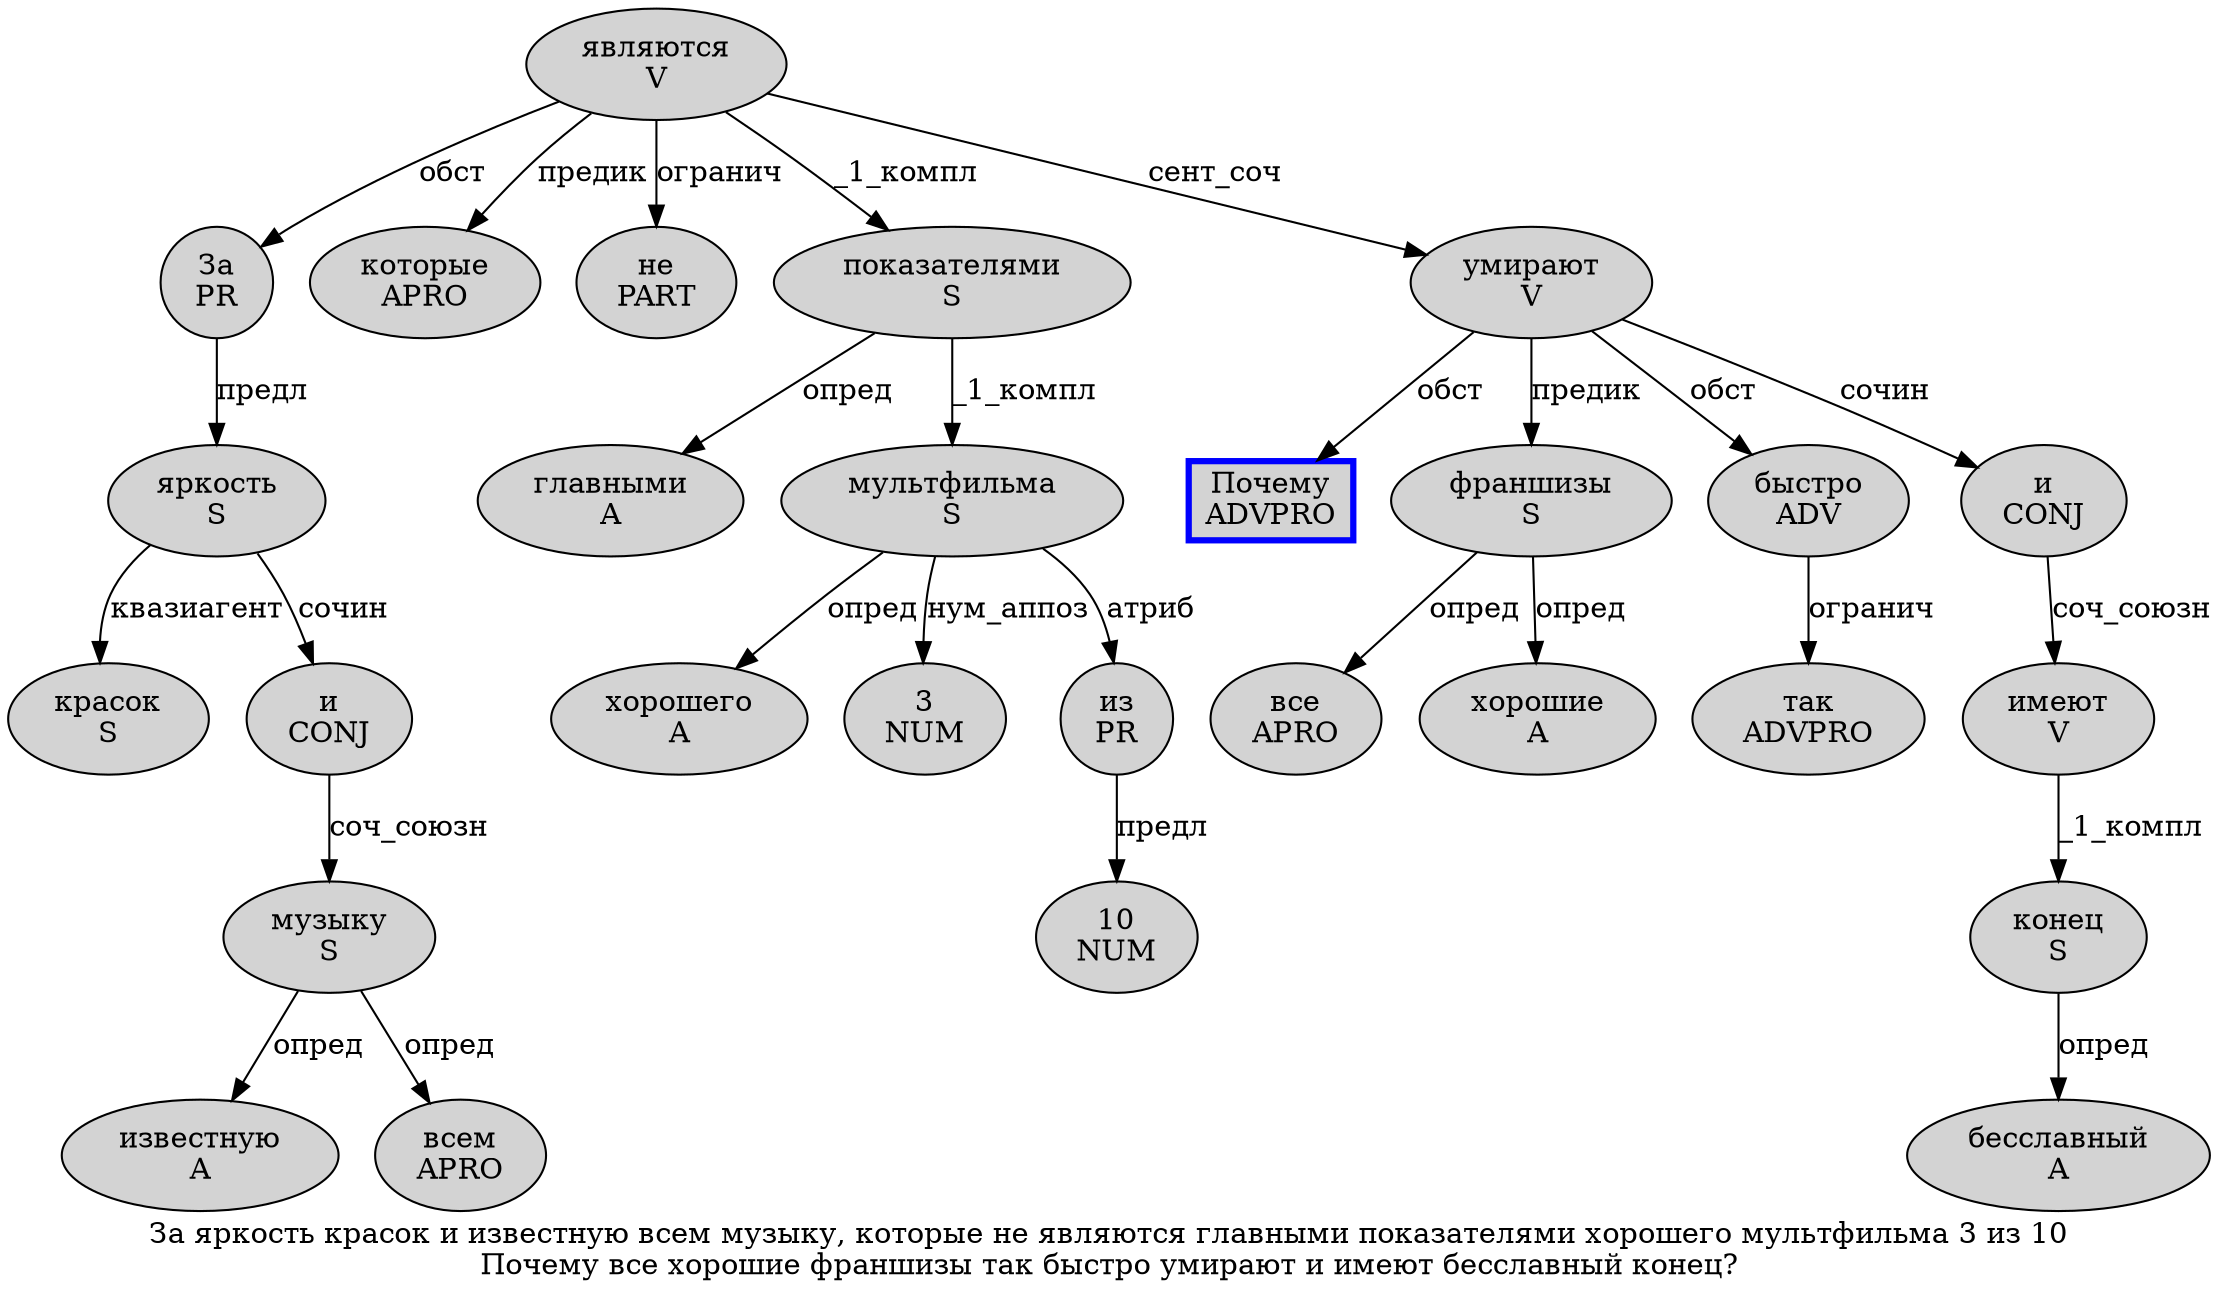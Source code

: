 digraph SENTENCE_2894 {
	graph [label="За яркость красок и известную всем музыку, которые не являются главными показателями хорошего мультфильма 3 из 10
Почему все хорошие франшизы так быстро умирают и имеют бесславный конец?"]
	node [style=filled]
		0 [label="За
PR" color="" fillcolor=lightgray penwidth=1 shape=ellipse]
		1 [label="яркость
S" color="" fillcolor=lightgray penwidth=1 shape=ellipse]
		2 [label="красок
S" color="" fillcolor=lightgray penwidth=1 shape=ellipse]
		3 [label="и
CONJ" color="" fillcolor=lightgray penwidth=1 shape=ellipse]
		4 [label="известную
A" color="" fillcolor=lightgray penwidth=1 shape=ellipse]
		5 [label="всем
APRO" color="" fillcolor=lightgray penwidth=1 shape=ellipse]
		6 [label="музыку
S" color="" fillcolor=lightgray penwidth=1 shape=ellipse]
		8 [label="которые
APRO" color="" fillcolor=lightgray penwidth=1 shape=ellipse]
		9 [label="не
PART" color="" fillcolor=lightgray penwidth=1 shape=ellipse]
		10 [label="являются
V" color="" fillcolor=lightgray penwidth=1 shape=ellipse]
		11 [label="главными
A" color="" fillcolor=lightgray penwidth=1 shape=ellipse]
		12 [label="показателями
S" color="" fillcolor=lightgray penwidth=1 shape=ellipse]
		13 [label="хорошего
A" color="" fillcolor=lightgray penwidth=1 shape=ellipse]
		14 [label="мультфильма
S" color="" fillcolor=lightgray penwidth=1 shape=ellipse]
		15 [label="3
NUM" color="" fillcolor=lightgray penwidth=1 shape=ellipse]
		16 [label="из
PR" color="" fillcolor=lightgray penwidth=1 shape=ellipse]
		17 [label="10
NUM" color="" fillcolor=lightgray penwidth=1 shape=ellipse]
		18 [label="Почему
ADVPRO" color=blue fillcolor=lightgray penwidth=3 shape=box]
		19 [label="все
APRO" color="" fillcolor=lightgray penwidth=1 shape=ellipse]
		20 [label="хорошие
A" color="" fillcolor=lightgray penwidth=1 shape=ellipse]
		21 [label="франшизы
S" color="" fillcolor=lightgray penwidth=1 shape=ellipse]
		22 [label="так
ADVPRO" color="" fillcolor=lightgray penwidth=1 shape=ellipse]
		23 [label="быстро
ADV" color="" fillcolor=lightgray penwidth=1 shape=ellipse]
		24 [label="умирают
V" color="" fillcolor=lightgray penwidth=1 shape=ellipse]
		25 [label="и
CONJ" color="" fillcolor=lightgray penwidth=1 shape=ellipse]
		26 [label="имеют
V" color="" fillcolor=lightgray penwidth=1 shape=ellipse]
		27 [label="бесславный
A" color="" fillcolor=lightgray penwidth=1 shape=ellipse]
		28 [label="конец
S" color="" fillcolor=lightgray penwidth=1 shape=ellipse]
			24 -> 18 [label="обст"]
			24 -> 21 [label="предик"]
			24 -> 23 [label="обст"]
			24 -> 25 [label="сочин"]
			26 -> 28 [label="_1_компл"]
			10 -> 0 [label="обст"]
			10 -> 8 [label="предик"]
			10 -> 9 [label="огранич"]
			10 -> 12 [label="_1_компл"]
			10 -> 24 [label="сент_соч"]
			28 -> 27 [label="опред"]
			21 -> 19 [label="опред"]
			21 -> 20 [label="опред"]
			23 -> 22 [label="огранич"]
			12 -> 11 [label="опред"]
			12 -> 14 [label="_1_компл"]
			1 -> 2 [label="квазиагент"]
			1 -> 3 [label="сочин"]
			6 -> 4 [label="опред"]
			6 -> 5 [label="опред"]
			3 -> 6 [label="соч_союзн"]
			25 -> 26 [label="соч_союзн"]
			0 -> 1 [label="предл"]
			14 -> 13 [label="опред"]
			14 -> 15 [label="нум_аппоз"]
			14 -> 16 [label="атриб"]
			16 -> 17 [label="предл"]
}